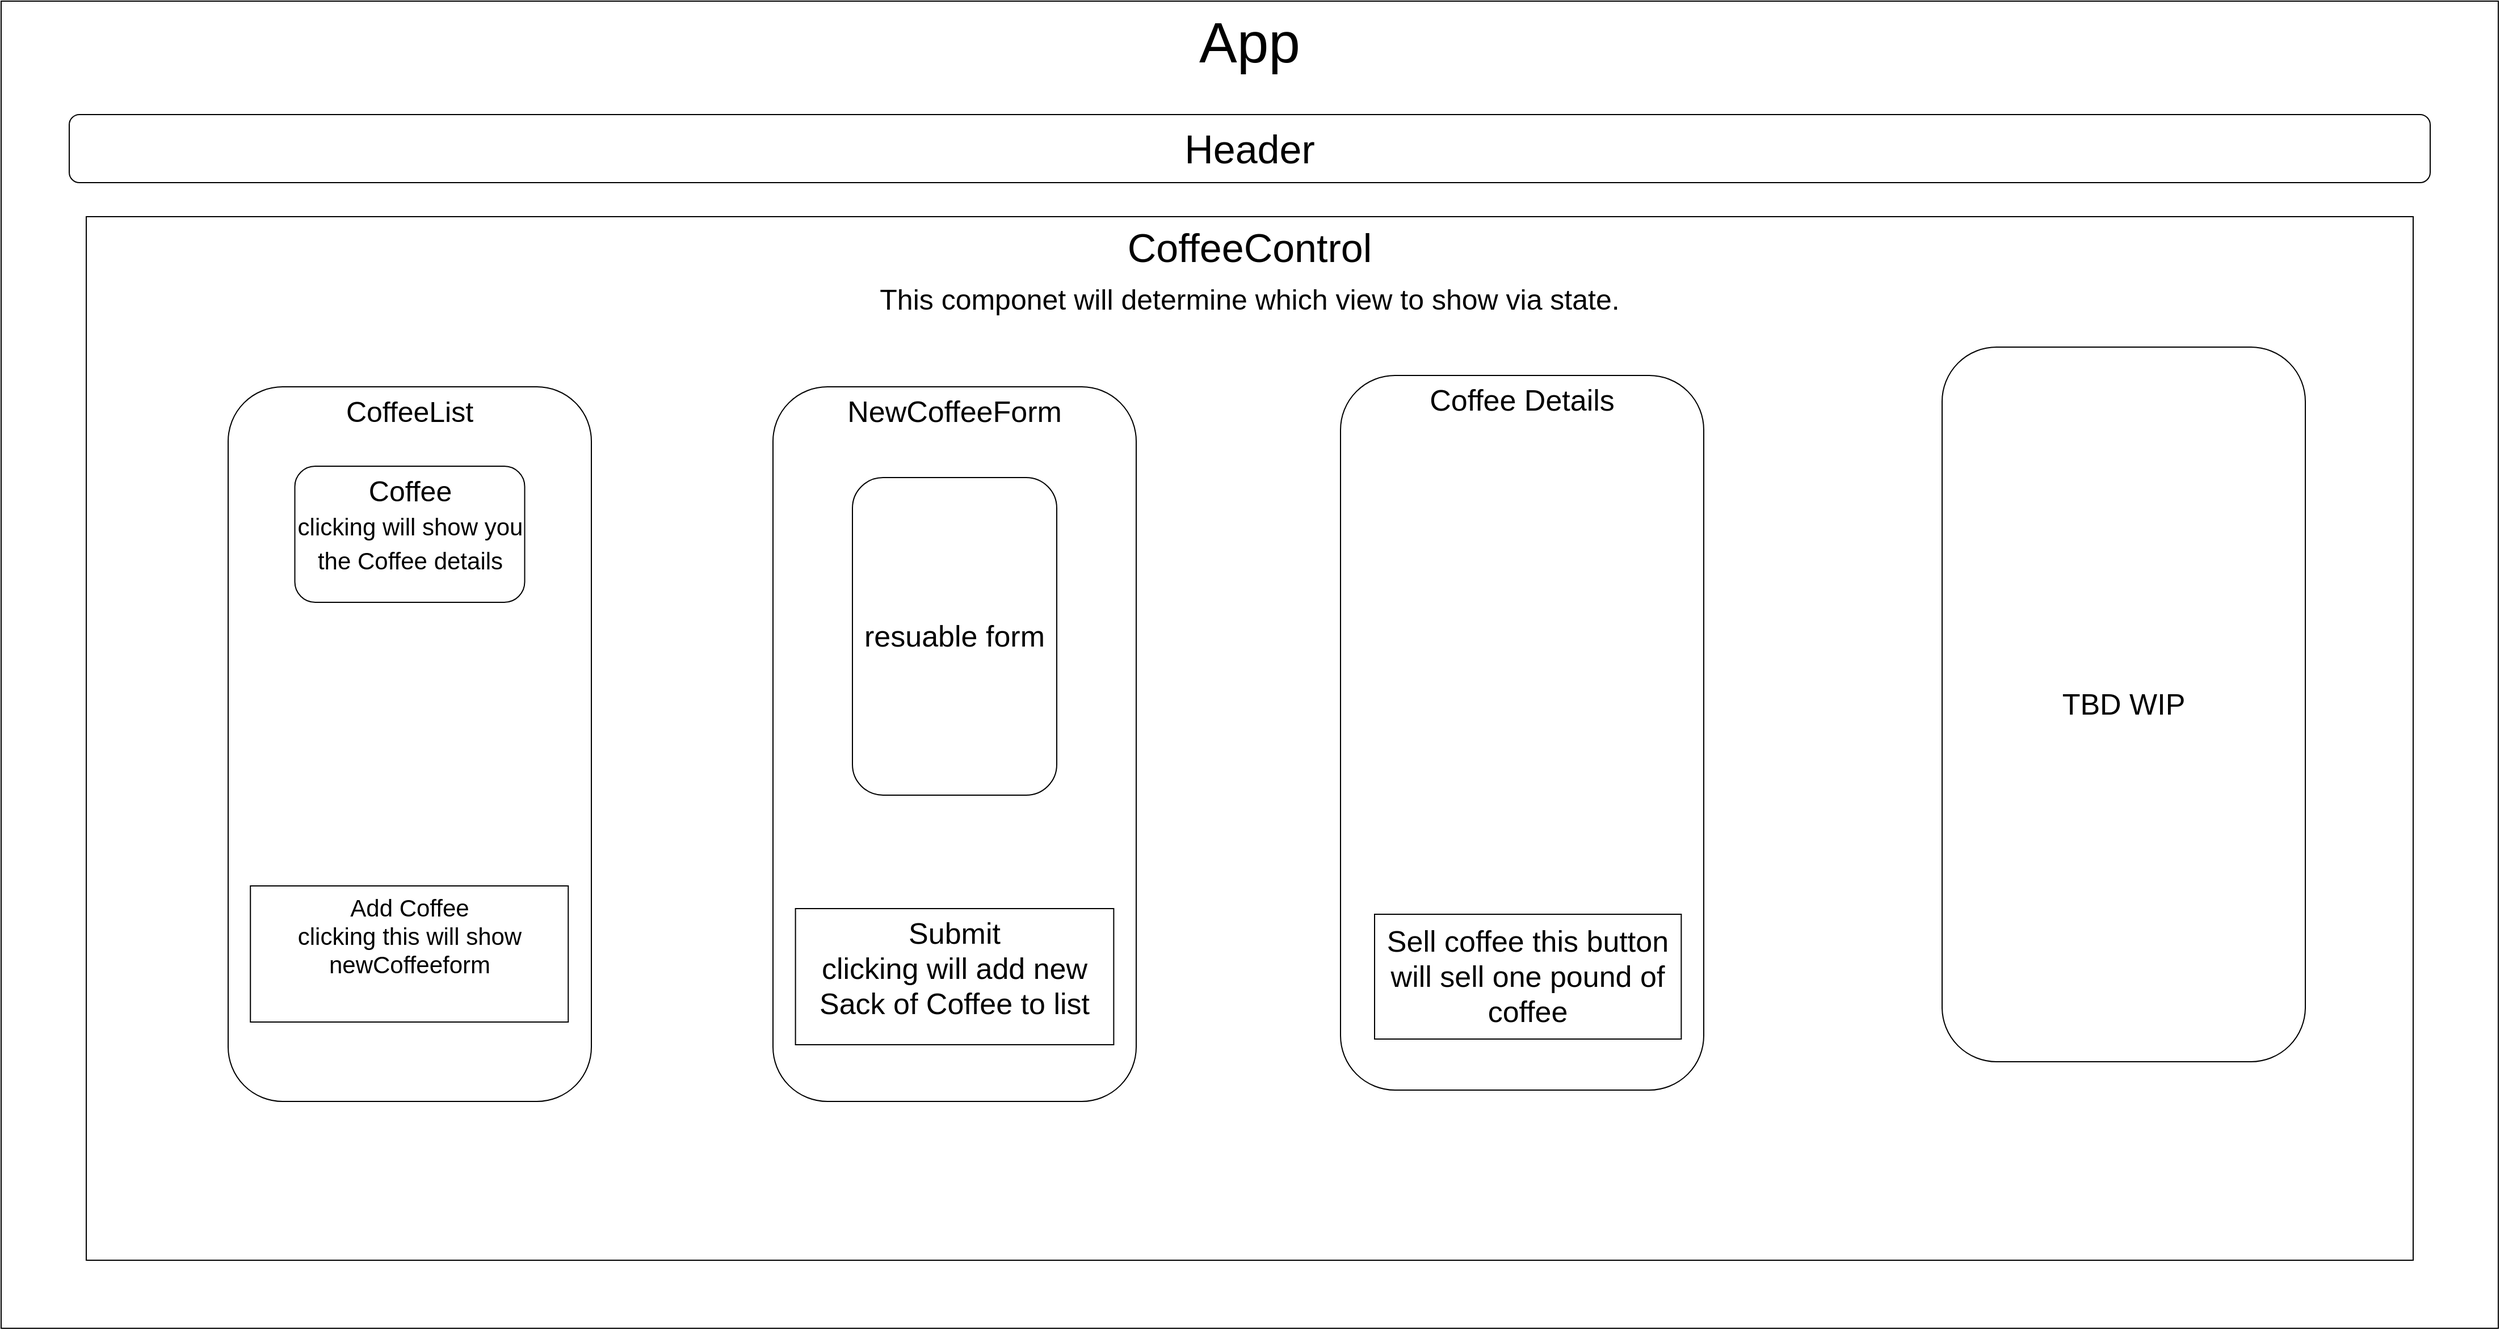 <mxfile>
    <diagram id="ZGFyaC9lUgvo1bjeZQkZ" name="Page-1">
        <mxGraphModel dx="3411" dy="578" grid="1" gridSize="10" guides="1" tooltips="1" connect="1" arrows="1" fold="1" page="1" pageScale="1" pageWidth="1920" pageHeight="1200" math="0" shadow="0">
            <root>
                <mxCell id="0"/>
                <mxCell id="1" parent="0"/>
                <mxCell id="3" value="App" style="rounded=0;whiteSpace=wrap;html=1;verticalAlign=top;fontSize=50;" parent="1" vertex="1">
                    <mxGeometry x="-460" y="20" width="2200" height="1170" as="geometry"/>
                </mxCell>
                <mxCell id="4" value="Header" style="rounded=1;whiteSpace=wrap;html=1;fontSize=35;" parent="1" vertex="1">
                    <mxGeometry x="-400" y="120" width="2080" height="60" as="geometry"/>
                </mxCell>
                <mxCell id="5" value="CoffeeControl&lt;br style=&quot;font-size: 34px&quot;&gt;&lt;span style=&quot;font-size: 25px&quot;&gt;This componet will determine which view to show via state.&lt;/span&gt;" style="rounded=0;whiteSpace=wrap;html=1;fontSize=35;verticalAlign=top;" parent="1" vertex="1">
                    <mxGeometry x="-385" y="210" width="2050" height="920" as="geometry"/>
                </mxCell>
                <mxCell id="6" value="CoffeeList" style="rounded=1;whiteSpace=wrap;html=1;fontSize=25;verticalAlign=top;" parent="1" vertex="1">
                    <mxGeometry x="-260" y="360" width="320" height="630" as="geometry"/>
                </mxCell>
                <mxCell id="7" value="Coffee&lt;br&gt;&lt;font style=&quot;font-size: 21px&quot;&gt;clicking will show you the Coffee details&lt;/font&gt;" style="rounded=1;whiteSpace=wrap;html=1;fontSize=25;verticalAlign=top;" parent="1" vertex="1">
                    <mxGeometry x="-201.25" y="430" width="202.5" height="120" as="geometry"/>
                </mxCell>
                <mxCell id="9" value="Add Coffee&lt;br&gt;clicking this will show newCoffeeform" style="rounded=0;whiteSpace=wrap;html=1;fontSize=21;verticalAlign=top;" parent="1" vertex="1">
                    <mxGeometry x="-240.38" y="800" width="280" height="120" as="geometry"/>
                </mxCell>
                <mxCell id="10" value="NewCoffeeForm" style="rounded=1;whiteSpace=wrap;html=1;fontSize=26;verticalAlign=top;" parent="1" vertex="1">
                    <mxGeometry x="220" y="360" width="320" height="630" as="geometry"/>
                </mxCell>
                <mxCell id="11" value="resuable form" style="rounded=1;whiteSpace=wrap;html=1;fontSize=26;" parent="1" vertex="1">
                    <mxGeometry x="290" y="440" width="180" height="280" as="geometry"/>
                </mxCell>
                <mxCell id="12" value="Submit&lt;br&gt;clicking will add new Sack of Coffee to list" style="rounded=0;whiteSpace=wrap;html=1;fontSize=26;verticalAlign=top;" parent="1" vertex="1">
                    <mxGeometry x="239.81" y="820" width="280.38" height="120" as="geometry"/>
                </mxCell>
                <mxCell id="13" value="Coffee Details" style="rounded=1;whiteSpace=wrap;html=1;fontSize=26;verticalAlign=top;" parent="1" vertex="1">
                    <mxGeometry x="720" y="350" width="320" height="630" as="geometry"/>
                </mxCell>
                <mxCell id="15" value="Sell coffee this button will sell one pound of coffee" style="rounded=0;whiteSpace=wrap;html=1;fontSize=26;" parent="1" vertex="1">
                    <mxGeometry x="750" y="825" width="270.19" height="110" as="geometry"/>
                </mxCell>
                <mxCell id="16" value="TBD WIP" style="rounded=1;whiteSpace=wrap;html=1;fontSize=26;verticalAlign=middle;" parent="1" vertex="1">
                    <mxGeometry x="1250" y="325" width="320" height="630" as="geometry"/>
                </mxCell>
            </root>
        </mxGraphModel>
    </diagram>
</mxfile>
